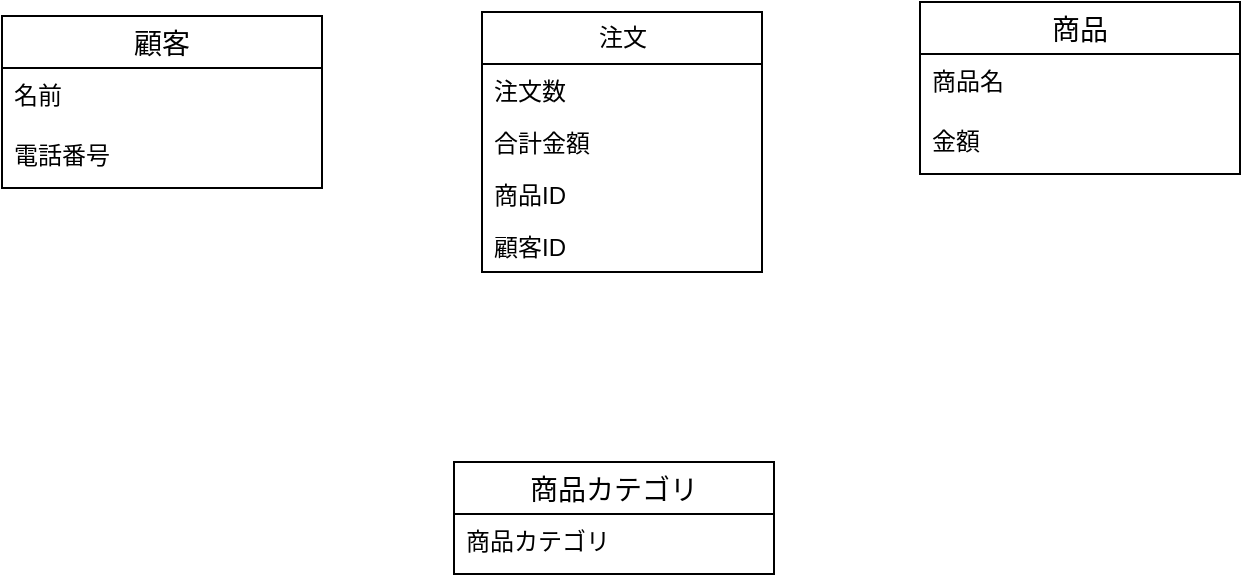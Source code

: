<mxfile version="26.2.13">
  <diagram name="ページ1" id="_YR1ln_X1w__vMN316ko">
    <mxGraphModel dx="1287" dy="1195" grid="0" gridSize="10" guides="1" tooltips="1" connect="1" arrows="1" fold="1" page="0" pageScale="1" pageWidth="827" pageHeight="1169" math="0" shadow="0">
      <root>
        <mxCell id="0" />
        <mxCell id="1" parent="0" />
        <mxCell id="xWI8HZOLv3yMx2DOjqTz-1" value="注文" style="swimlane;fontStyle=0;childLayout=stackLayout;horizontal=1;startSize=26;fillColor=none;horizontalStack=0;resizeParent=1;resizeParentMax=0;resizeLast=0;collapsible=1;marginBottom=0;html=1;" vertex="1" parent="1">
          <mxGeometry x="179" y="-31" width="140" height="130" as="geometry" />
        </mxCell>
        <mxCell id="xWI8HZOLv3yMx2DOjqTz-2" value="注文数" style="text;strokeColor=none;fillColor=none;align=left;verticalAlign=top;spacingLeft=4;spacingRight=4;overflow=hidden;rotatable=0;points=[[0,0.5],[1,0.5]];portConstraint=eastwest;whiteSpace=wrap;html=1;" vertex="1" parent="xWI8HZOLv3yMx2DOjqTz-1">
          <mxGeometry y="26" width="140" height="26" as="geometry" />
        </mxCell>
        <mxCell id="xWI8HZOLv3yMx2DOjqTz-3" value="合計金額" style="text;strokeColor=none;fillColor=none;align=left;verticalAlign=top;spacingLeft=4;spacingRight=4;overflow=hidden;rotatable=0;points=[[0,0.5],[1,0.5]];portConstraint=eastwest;whiteSpace=wrap;html=1;" vertex="1" parent="xWI8HZOLv3yMx2DOjqTz-1">
          <mxGeometry y="52" width="140" height="26" as="geometry" />
        </mxCell>
        <mxCell id="xWI8HZOLv3yMx2DOjqTz-4" value="&lt;div&gt;商品ID&lt;/div&gt;" style="text;strokeColor=none;fillColor=none;align=left;verticalAlign=top;spacingLeft=4;spacingRight=4;overflow=hidden;rotatable=0;points=[[0,0.5],[1,0.5]];portConstraint=eastwest;whiteSpace=wrap;html=1;" vertex="1" parent="xWI8HZOLv3yMx2DOjqTz-1">
          <mxGeometry y="78" width="140" height="26" as="geometry" />
        </mxCell>
        <mxCell id="xWI8HZOLv3yMx2DOjqTz-18" value="&lt;div&gt;顧客ID&lt;/div&gt;" style="text;strokeColor=none;fillColor=none;align=left;verticalAlign=top;spacingLeft=4;spacingRight=4;overflow=hidden;rotatable=0;points=[[0,0.5],[1,0.5]];portConstraint=eastwest;whiteSpace=wrap;html=1;" vertex="1" parent="xWI8HZOLv3yMx2DOjqTz-1">
          <mxGeometry y="104" width="140" height="26" as="geometry" />
        </mxCell>
        <mxCell id="xWI8HZOLv3yMx2DOjqTz-5" value="顧客" style="swimlane;fontStyle=0;childLayout=stackLayout;horizontal=1;startSize=26;horizontalStack=0;resizeParent=1;resizeParentMax=0;resizeLast=0;collapsible=1;marginBottom=0;align=center;fontSize=14;" vertex="1" parent="1">
          <mxGeometry x="-61" y="-29" width="160" height="86" as="geometry" />
        </mxCell>
        <mxCell id="xWI8HZOLv3yMx2DOjqTz-6" value="名前" style="text;strokeColor=none;fillColor=none;spacingLeft=4;spacingRight=4;overflow=hidden;rotatable=0;points=[[0,0.5],[1,0.5]];portConstraint=eastwest;fontSize=12;whiteSpace=wrap;html=1;" vertex="1" parent="xWI8HZOLv3yMx2DOjqTz-5">
          <mxGeometry y="26" width="160" height="30" as="geometry" />
        </mxCell>
        <mxCell id="xWI8HZOLv3yMx2DOjqTz-7" value="電話番号" style="text;strokeColor=none;fillColor=none;spacingLeft=4;spacingRight=4;overflow=hidden;rotatable=0;points=[[0,0.5],[1,0.5]];portConstraint=eastwest;fontSize=12;whiteSpace=wrap;html=1;" vertex="1" parent="xWI8HZOLv3yMx2DOjqTz-5">
          <mxGeometry y="56" width="160" height="30" as="geometry" />
        </mxCell>
        <mxCell id="xWI8HZOLv3yMx2DOjqTz-9" value="商品" style="swimlane;fontStyle=0;childLayout=stackLayout;horizontal=1;startSize=26;horizontalStack=0;resizeParent=1;resizeParentMax=0;resizeLast=0;collapsible=1;marginBottom=0;align=center;fontSize=14;" vertex="1" parent="1">
          <mxGeometry x="398" y="-36" width="160" height="86" as="geometry" />
        </mxCell>
        <mxCell id="xWI8HZOLv3yMx2DOjqTz-10" value="商品名" style="text;strokeColor=none;fillColor=none;spacingLeft=4;spacingRight=4;overflow=hidden;rotatable=0;points=[[0,0.5],[1,0.5]];portConstraint=eastwest;fontSize=12;whiteSpace=wrap;html=1;" vertex="1" parent="xWI8HZOLv3yMx2DOjqTz-9">
          <mxGeometry y="26" width="160" height="30" as="geometry" />
        </mxCell>
        <mxCell id="xWI8HZOLv3yMx2DOjqTz-11" value="金額" style="text;strokeColor=none;fillColor=none;spacingLeft=4;spacingRight=4;overflow=hidden;rotatable=0;points=[[0,0.5],[1,0.5]];portConstraint=eastwest;fontSize=12;whiteSpace=wrap;html=1;" vertex="1" parent="xWI8HZOLv3yMx2DOjqTz-9">
          <mxGeometry y="56" width="160" height="30" as="geometry" />
        </mxCell>
        <mxCell id="xWI8HZOLv3yMx2DOjqTz-14" value="商品カテゴリ" style="swimlane;fontStyle=0;childLayout=stackLayout;horizontal=1;startSize=26;horizontalStack=0;resizeParent=1;resizeParentMax=0;resizeLast=0;collapsible=1;marginBottom=0;align=center;fontSize=14;" vertex="1" parent="1">
          <mxGeometry x="165" y="194" width="160" height="56" as="geometry" />
        </mxCell>
        <mxCell id="xWI8HZOLv3yMx2DOjqTz-15" value="商品カテゴリ" style="text;strokeColor=none;fillColor=none;spacingLeft=4;spacingRight=4;overflow=hidden;rotatable=0;points=[[0,0.5],[1,0.5]];portConstraint=eastwest;fontSize=12;whiteSpace=wrap;html=1;" vertex="1" parent="xWI8HZOLv3yMx2DOjqTz-14">
          <mxGeometry y="26" width="160" height="30" as="geometry" />
        </mxCell>
      </root>
    </mxGraphModel>
  </diagram>
</mxfile>
